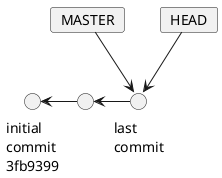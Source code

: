 @startuml
circle first as "initial \ncommit\n3fb9399"
circle second as " "
circle third as "last\ncommit"
card MASTER
card HEAD
first <-right- second
second <-right- third
MASTER --> third
HEAD --> third
@enduml